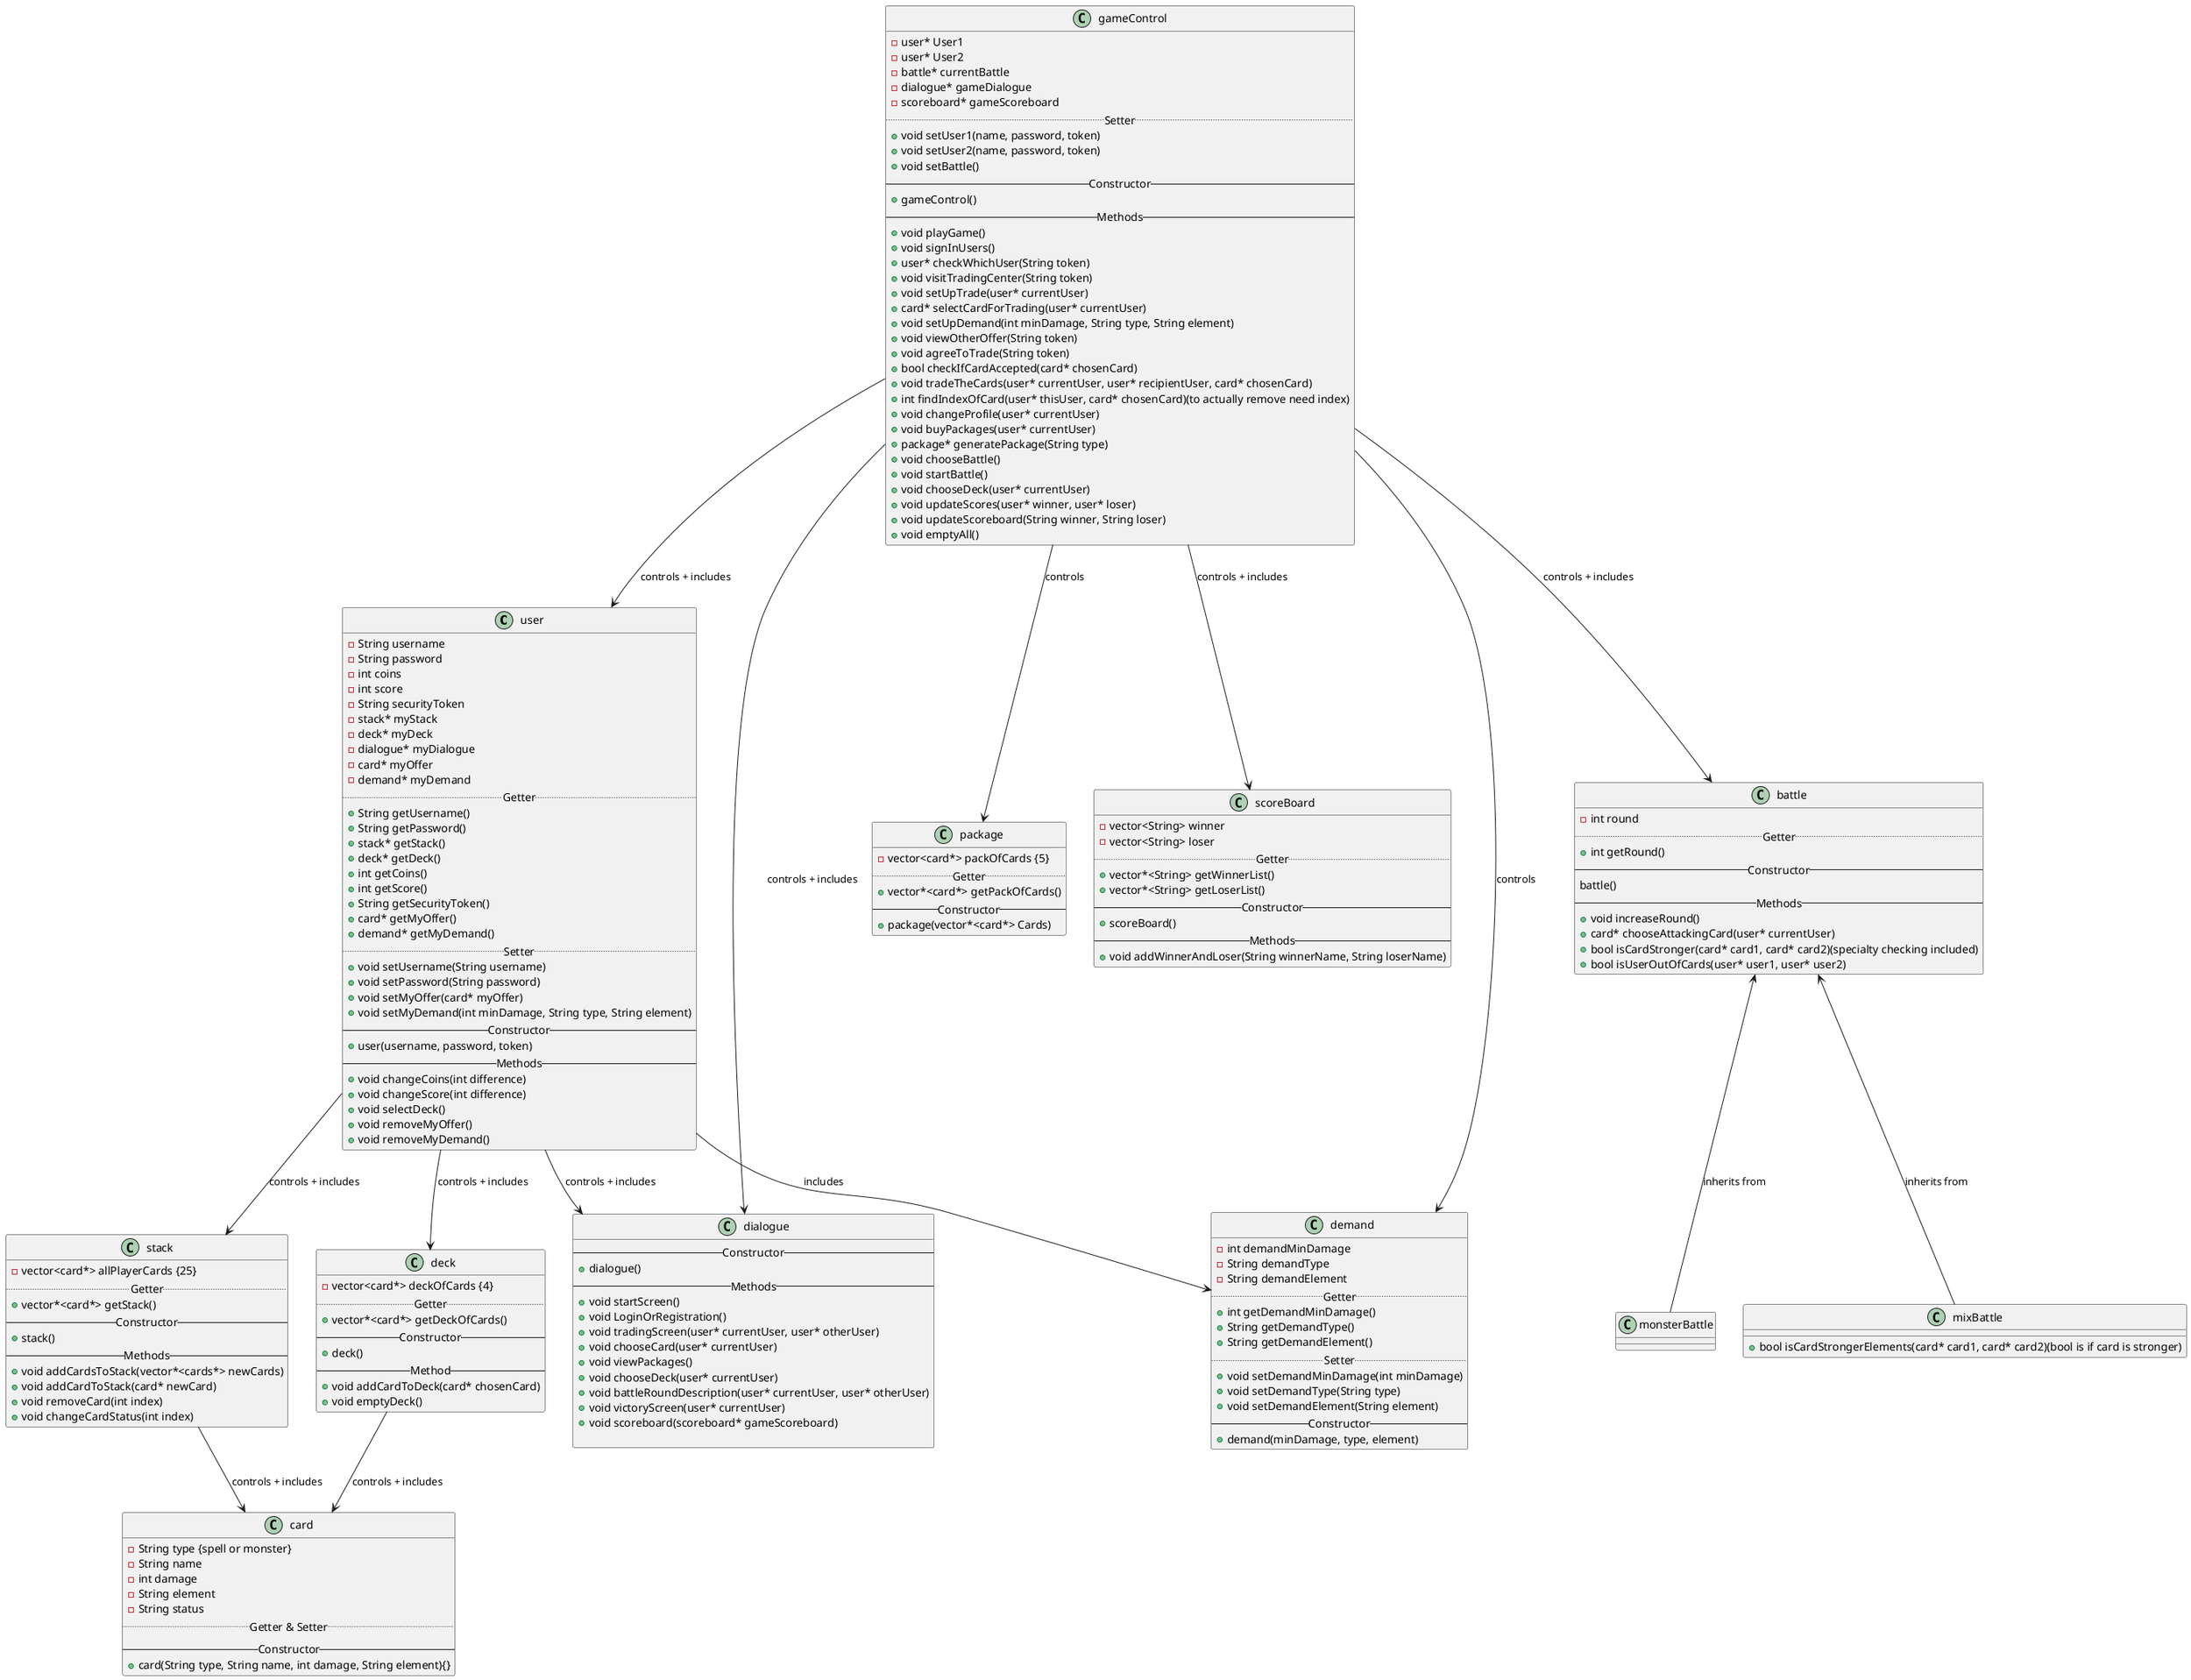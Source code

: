 @startuml
class user{
    -String username
    -String password
    -int coins
    -int score
    -String securityToken
    -stack* myStack
    -deck* myDeck
    -dialogue* myDialogue
    -card* myOffer
    -demand* myDemand
    ..Getter..
    +String getUsername()
    +String getPassword()
    +stack* getStack()
    +deck* getDeck()
    +int getCoins()
    +int getScore()
    +String getSecurityToken()
    +card* getMyOffer()
    +demand* getMyDemand()
    ..Setter..
    +void setUsername(String username)
    +void setPassword(String password)
    +void setMyOffer(card* myOffer)
    +void setMyDemand(int minDamage, String type, String element)
    --Constructor--
    +user(username, password, token)
    --Methods--
    +void changeCoins(int difference)
    +void changeScore(int difference)
    +void selectDeck()
    +void removeMyOffer()
    +void removeMyDemand()
}

class card{
    -String type {spell or monster}
    -String name
    -int damage
    -String element
    -String status
    ..Getter & Setter..
    --Constructor--
  +card(String type, String name, int damage, String element){}
}

class deck{
    -vector<card*> deckOfCards {4}
    ..Getter..
    +vector*<card*> getDeckOfCards()
    --Constructor--
    +deck()
    --Method--
    +void addCardToDeck(card* chosenCard)
    +void emptyDeck()
}

class package{
    -vector<card*> packOfCards {5}
    ..Getter..
    +vector*<card*> getPackOfCards()
    --Constructor--
    +package(vector*<card*> Cards)
}

class stack{
    -vector<card*> allPlayerCards {25}
    ..Getter..
    +vector*<card*> getStack()
    --Constructor--
    +stack()
    --Methods--
    +void addCardsToStack(vector*<cards*> newCards)
    +void addCardToStack(card* newCard)
    +void removeCard(int index)
    +void changeCardStatus(int index)
}

class scoreBoard{
    -vector<String> winner
    -vector<String> loser
    ..Getter..
    +vector*<String> getWinnerList()
    +vector*<String> getLoserList()
    --Constructor--
    +scoreBoard()
    --Methods--
    +void addWinnerAndLoser(String winnerName, String loserName)
}

class battle{
    -int round
    ..Getter..
    +int getRound()
    --Constructor--
    battle()
    --Methods--
    +void increaseRound()
    +card* chooseAttackingCard(user* currentUser)
    +bool isCardStronger(card* card1, card* card2)(specialty checking included)
    +bool isUserOutOfCards(user* user1, user* user2)
}

class monsterBattle{

}

class mixBattle{
    +bool isCardStrongerElements(card* card1, card* card2)(bool is if card is stronger)
}

class dialogue{
    --Constructor--
    +dialogue()
    --Methods--
    +void startScreen()
    +void LoginOrRegistration()
    +void tradingScreen(user* currentUser, user* otherUser)
    +void chooseCard(user* currentUser)
    +void viewPackages()
    +void chooseDeck(user* currentUser)
    +void battleRoundDescription(user* currentUser, user* otherUser)
    +void victoryScreen(user* currentUser)
    +void scoreboard(scoreboard* gameScoreboard)

}

class demand{
    -int demandMinDamage
    -String demandType
    -String demandElement
    ..Getter..
    +int getDemandMinDamage()
    +String getDemandType()
    +String getDemandElement()
    ..Setter..
    +void setDemandMinDamage(int minDamage)
    +void setDemandType(String type)
    +void setDemandElement(String element)
    --Constructor--
    +demand(minDamage, type, element)
}

class gameControl{
 -user* User1
 -user* User2
 -battle* currentBattle
 -dialogue* gameDialogue
 -scoreboard* gameScoreboard
 ..Setter..
 +void setUser1(name, password, token)
 +void setUser2(name, password, token)
 +void setBattle()
 --Constructor--
 +gameControl()
 --Methods--
 +void playGame()
 +void signInUsers()
 +user* checkWhichUser(String token)
 +void visitTradingCenter(String token)
  +void setUpTrade(user* currentUser)
  +card* selectCardForTrading(user* currentUser)
  +void setUpDemand(int minDamage, String type, String element)
 +void viewOtherOffer(String token)
  +void agreeToTrade(String token)
   +bool checkIfCardAccepted(card* chosenCard)
   +void tradeTheCards(user* currentUser, user* recipientUser, card* chosenCard)
   +int findIndexOfCard(user* thisUser, card* chosenCard)(to actually remove need index)
 +void changeProfile(user* currentUser)
 +void buyPackages(user* currentUser)
  +package* generatePackage(String type)
 +void chooseBattle()
 +void startBattle()
  +void chooseDeck(user* currentUser)
  +void updateScores(user* winner, user* loser)
  +void updateScoreboard(String winner, String loser)
 +void emptyAll()
}


gameControl --> user: controls + includes
gameControl --> package: controls
gameControl --> scoreBoard: controls + includes
gameControl --> battle: controls + includes
gameControl --> demand: controls
gameControl --> dialogue: controls + includes

user --> deck: controls + includes
user --> stack: controls + includes
user --> demand: includes
user --> dialogue: controls + includes

deck --> card: controls + includes

stack --> card: controls + includes

battle <-- monsterBattle: inherits from
battle <-- mixBattle: inherits from



@enduml